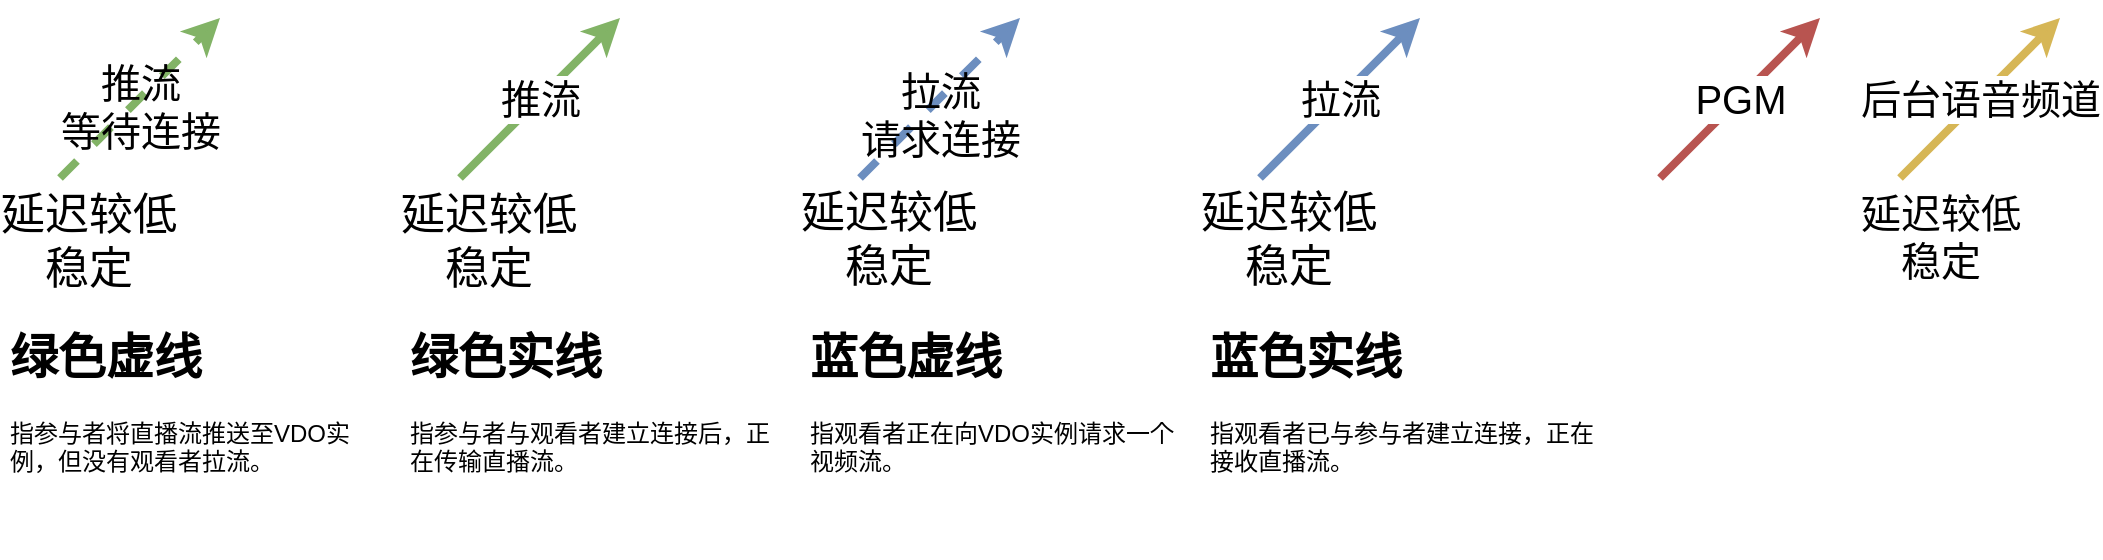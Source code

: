 <mxfile version="20.8.10" type="device"><diagram name="第 1 页" id="cJJkiQMpG9kOvq7-i3W0"><mxGraphModel dx="1050" dy="629" grid="1" gridSize="10" guides="1" tooltips="1" connect="1" arrows="1" fold="1" page="1" pageScale="1" pageWidth="413" pageHeight="291" math="0" shadow="0"><root><mxCell id="0"/><mxCell id="1" parent="0"/><mxCell id="mJpuvKpYVUzI7QAAiGK_-40" value="" style="endArrow=classic;html=1;rounded=0;strokeWidth=4;fontSize=20;endSize=6;fillColor=#d5e8d4;strokeColor=#82b366;" parent="1" edge="1"><mxGeometry width="50" height="50" relative="1" as="geometry"><mxPoint x="230" y="90" as="sourcePoint"/><mxPoint x="310" y="10" as="targetPoint"/></mxGeometry></mxCell><mxCell id="mJpuvKpYVUzI7QAAiGK_-41" value="推流" style="edgeLabel;html=1;align=center;verticalAlign=middle;resizable=0;points=[];fontSize=20;" parent="mJpuvKpYVUzI7QAAiGK_-40" vertex="1" connectable="0"><mxGeometry x="0.132" y="-1" relative="1" as="geometry"><mxPoint x="-6" y="4" as="offset"/></mxGeometry></mxCell><mxCell id="mJpuvKpYVUzI7QAAiGK_-84" value="延迟较低&lt;br style=&quot;border-color: var(--border-color);&quot;&gt;稳定" style="edgeLabel;html=1;align=center;verticalAlign=middle;resizable=0;points=[];fontSize=22;" parent="mJpuvKpYVUzI7QAAiGK_-40" vertex="1" connectable="0"><mxGeometry x="-0.632" y="1" relative="1" as="geometry"><mxPoint y="47" as="offset"/></mxGeometry></mxCell><mxCell id="mJpuvKpYVUzI7QAAiGK_-43" value="" style="endArrow=classic;html=1;rounded=0;strokeWidth=4;fontSize=20;endSize=6;fillColor=#dae8fc;strokeColor=#6c8ebf;" parent="1" edge="1"><mxGeometry width="50" height="50" relative="1" as="geometry"><mxPoint x="630" y="90" as="sourcePoint"/><mxPoint x="710" y="10" as="targetPoint"/></mxGeometry></mxCell><mxCell id="mJpuvKpYVUzI7QAAiGK_-44" value="拉流" style="edgeLabel;html=1;align=center;verticalAlign=middle;resizable=0;points=[];fontSize=20;" parent="mJpuvKpYVUzI7QAAiGK_-43" vertex="1" connectable="0"><mxGeometry x="0.132" y="-1" relative="1" as="geometry"><mxPoint x="-6" y="4" as="offset"/></mxGeometry></mxCell><mxCell id="mJpuvKpYVUzI7QAAiGK_-85" value="延迟较低&lt;br style=&quot;border-color: var(--border-color);&quot;&gt;稳定" style="edgeLabel;html=1;align=center;verticalAlign=middle;resizable=0;points=[];fontSize=22;" parent="mJpuvKpYVUzI7QAAiGK_-43" vertex="1" connectable="0"><mxGeometry x="-0.655" relative="1" as="geometry"><mxPoint y="45" as="offset"/></mxGeometry></mxCell><mxCell id="mJpuvKpYVUzI7QAAiGK_-81" value="" style="endArrow=classic;html=1;rounded=0;strokeWidth=4;fontSize=20;endSize=6;fillColor=#f8cecc;strokeColor=#b85450;" parent="1" edge="1"><mxGeometry width="50" height="50" relative="1" as="geometry"><mxPoint x="830" y="90" as="sourcePoint"/><mxPoint x="910" y="10" as="targetPoint"/></mxGeometry></mxCell><mxCell id="mJpuvKpYVUzI7QAAiGK_-82" value="PGM" style="edgeLabel;html=1;align=center;verticalAlign=middle;resizable=0;points=[];fontSize=20;" parent="mJpuvKpYVUzI7QAAiGK_-81" vertex="1" connectable="0"><mxGeometry x="0.132" y="-1" relative="1" as="geometry"><mxPoint x="-6" y="4" as="offset"/></mxGeometry></mxCell><mxCell id="J0pzPqPlJfvSKxVWQFhb-19" value="" style="endArrow=classic;html=1;rounded=0;strokeWidth=4;fontSize=20;endSize=6;fillColor=#fff2cc;strokeColor=#d6b656;" parent="1" edge="1"><mxGeometry width="50" height="50" relative="1" as="geometry"><mxPoint x="950" y="90" as="sourcePoint"/><mxPoint x="1030" y="10" as="targetPoint"/></mxGeometry></mxCell><mxCell id="J0pzPqPlJfvSKxVWQFhb-20" value="后台语音频道" style="edgeLabel;html=1;align=center;verticalAlign=middle;resizable=0;points=[];fontSize=20;" parent="J0pzPqPlJfvSKxVWQFhb-19" vertex="1" connectable="0"><mxGeometry x="0.132" y="-1" relative="1" as="geometry"><mxPoint x="-6" y="4" as="offset"/></mxGeometry></mxCell><mxCell id="J0pzPqPlJfvSKxVWQFhb-22" value="延迟较低&lt;br&gt;稳定" style="edgeLabel;html=1;align=center;verticalAlign=middle;resizable=0;points=[];fontSize=20;fontColor=#000000;" parent="J0pzPqPlJfvSKxVWQFhb-19" vertex="1" connectable="0"><mxGeometry x="-0.584" y="-5" relative="1" as="geometry"><mxPoint y="42" as="offset"/></mxGeometry></mxCell><mxCell id="BtW82RqQ81uTUGdgejJq-17" value="" style="endArrow=classic;html=1;rounded=0;strokeWidth=4;fontSize=20;endSize=6;fillColor=#d5e8d4;strokeColor=#82b366;dashed=1;" parent="1" edge="1"><mxGeometry width="50" height="50" relative="1" as="geometry"><mxPoint x="30" y="90" as="sourcePoint"/><mxPoint x="110" y="10" as="targetPoint"/></mxGeometry></mxCell><mxCell id="BtW82RqQ81uTUGdgejJq-18" value="推流&lt;br&gt;等待连接" style="edgeLabel;html=1;align=center;verticalAlign=middle;resizable=0;points=[];fontSize=20;labelBackgroundColor=none;" parent="BtW82RqQ81uTUGdgejJq-17" vertex="1" connectable="0"><mxGeometry x="0.132" y="-1" relative="1" as="geometry"><mxPoint x="-6" y="8" as="offset"/></mxGeometry></mxCell><mxCell id="BtW82RqQ81uTUGdgejJq-19" value="延迟较低&lt;br&gt;稳定" style="edgeLabel;html=1;align=center;verticalAlign=middle;resizable=0;points=[];fontSize=22;" parent="BtW82RqQ81uTUGdgejJq-17" vertex="1" connectable="0"><mxGeometry x="-0.632" y="1" relative="1" as="geometry"><mxPoint y="47" as="offset"/></mxGeometry></mxCell><mxCell id="BtW82RqQ81uTUGdgejJq-20" value="" style="endArrow=classic;html=1;rounded=0;strokeWidth=4;fontSize=20;endSize=6;fillColor=#dae8fc;strokeColor=#6c8ebf;dashed=1;" parent="1" edge="1"><mxGeometry width="50" height="50" relative="1" as="geometry"><mxPoint x="430" y="90" as="sourcePoint"/><mxPoint x="510" y="10" as="targetPoint"/></mxGeometry></mxCell><mxCell id="BtW82RqQ81uTUGdgejJq-21" value="拉流&lt;br&gt;请求连接" style="edgeLabel;html=1;align=center;verticalAlign=middle;resizable=0;points=[];fontSize=20;labelBackgroundColor=none;" parent="BtW82RqQ81uTUGdgejJq-20" vertex="1" connectable="0"><mxGeometry x="0.132" y="-1" relative="1" as="geometry"><mxPoint x="-6" y="12" as="offset"/></mxGeometry></mxCell><mxCell id="BtW82RqQ81uTUGdgejJq-22" value="延迟较低&lt;br style=&quot;border-color: var(--border-color);&quot;&gt;稳定" style="edgeLabel;html=1;align=center;verticalAlign=middle;resizable=0;points=[];fontSize=22;" parent="BtW82RqQ81uTUGdgejJq-20" vertex="1" connectable="0"><mxGeometry x="-0.655" relative="1" as="geometry"><mxPoint y="45" as="offset"/></mxGeometry></mxCell><mxCell id="zeZ3pb9jkCyzji4XlVsH-2" value="&lt;h1&gt;绿色虚线&lt;/h1&gt;&lt;p&gt;指参与者将直播流推送至VDO实例，但没有观看者拉流。&lt;/p&gt;" style="text;html=1;strokeColor=none;fillColor=none;spacing=5;spacingTop=-20;whiteSpace=wrap;overflow=hidden;rounded=0;" parent="1" vertex="1"><mxGeometry y="160" width="200" height="120" as="geometry"/></mxCell><mxCell id="zeZ3pb9jkCyzji4XlVsH-3" value="&lt;h1&gt;绿色实线&lt;/h1&gt;&lt;p&gt;指参与者与观看者建立连接后，正&lt;span style=&quot;background-color: initial;&quot;&gt;在传输直播流。&lt;/span&gt;&lt;/p&gt;" style="text;html=1;strokeColor=none;fillColor=none;spacing=5;spacingTop=-20;whiteSpace=wrap;overflow=hidden;rounded=0;" parent="1" vertex="1"><mxGeometry x="200" y="160" width="200" height="120" as="geometry"/></mxCell><mxCell id="zeZ3pb9jkCyzji4XlVsH-4" value="&lt;h1&gt;蓝色虚线&lt;/h1&gt;&lt;p&gt;指观看者正在向VDO实例请求一个视频流。&lt;/p&gt;" style="text;html=1;strokeColor=none;fillColor=none;spacing=5;spacingTop=-20;whiteSpace=wrap;overflow=hidden;rounded=0;" parent="1" vertex="1"><mxGeometry x="400" y="160" width="200" height="120" as="geometry"/></mxCell><mxCell id="zeZ3pb9jkCyzji4XlVsH-5" value="&lt;h1&gt;蓝色实线&lt;/h1&gt;&lt;p&gt;指观看者已与参与者建立连接，正在接收直播流。&lt;/p&gt;" style="text;html=1;strokeColor=none;fillColor=none;spacing=5;spacingTop=-20;whiteSpace=wrap;overflow=hidden;rounded=0;" parent="1" vertex="1"><mxGeometry x="600" y="160" width="200" height="120" as="geometry"/></mxCell></root></mxGraphModel></diagram></mxfile>
